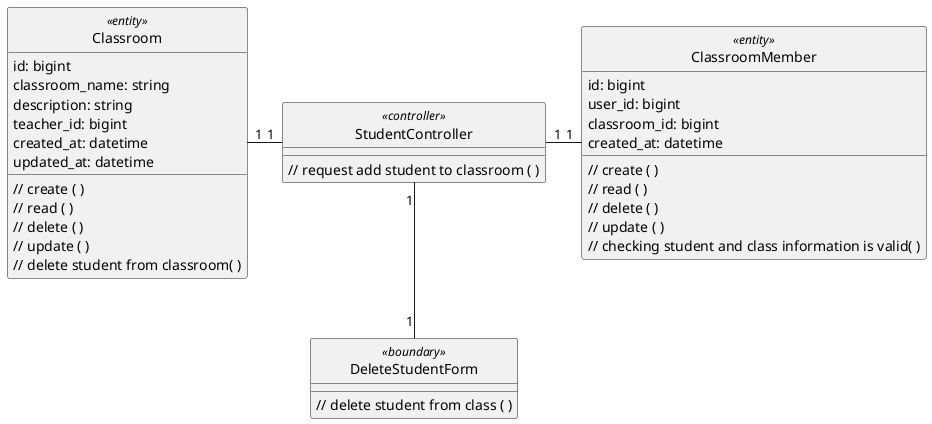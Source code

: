 @startuml updateClass

class Classroom <<entity>> {
    id: bigint
    classroom_name: string
    description: string
    teacher_id: bigint
    created_at: datetime
    updated_at: datetime

    // create ( )
    // read ( )
    // delete ( )
    // update ( )
    // delete student from classroom( )
}

class ClassroomMember <<entity>> {
    id: bigint
    user_id: bigint
    classroom_id: bigint
    created_at: datetime

    // create ( )
    // read ( )
    // delete ( )
    // update ( )
    // checking student and class information is valid( )
}

class DeleteStudentForm <<boundary>> {
    // delete student from class ( )
}

class StudentController <<controller>> {
    // request add student to classroom ( )
}

hide Classroom <<entity>> circle
hide DeleteStudentForm <<boundary>> circle
hide StudentController <<controller>> circle

StudentController "1" -left- "1" Classroom
StudentController "1" -right- "1" ClassroomMember
StudentController "1" -down- "1" DeleteStudentForm



@enduml
